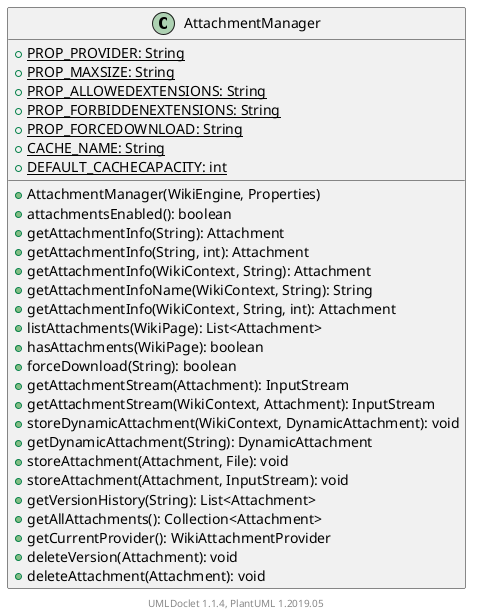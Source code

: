 @startuml

    class AttachmentManager [[AttachmentManager.html]] {
        {static} +PROP_PROVIDER: String
        {static} +PROP_MAXSIZE: String
        {static} +PROP_ALLOWEDEXTENSIONS: String
        {static} +PROP_FORBIDDENEXTENSIONS: String
        {static} +PROP_FORCEDOWNLOAD: String
        {static} +CACHE_NAME: String
        {static} +DEFAULT_CACHECAPACITY: int
        +AttachmentManager(WikiEngine, Properties)
        +attachmentsEnabled(): boolean
        +getAttachmentInfo(String): Attachment
        +getAttachmentInfo(String, int): Attachment
        +getAttachmentInfo(WikiContext, String): Attachment
        +getAttachmentInfoName(WikiContext, String): String
        +getAttachmentInfo(WikiContext, String, int): Attachment
        +listAttachments(WikiPage): List<Attachment>
        +hasAttachments(WikiPage): boolean
        +forceDownload(String): boolean
        +getAttachmentStream(Attachment): InputStream
        +getAttachmentStream(WikiContext, Attachment): InputStream
        +storeDynamicAttachment(WikiContext, DynamicAttachment): void
        +getDynamicAttachment(String): DynamicAttachment
        +storeAttachment(Attachment, File): void
        +storeAttachment(Attachment, InputStream): void
        +getVersionHistory(String): List<Attachment>
        +getAllAttachments(): Collection<Attachment>
        +getCurrentProvider(): WikiAttachmentProvider
        +deleteVersion(Attachment): void
        +deleteAttachment(Attachment): void
    }


    center footer UMLDoclet 1.1.4, PlantUML 1.2019.05
@enduml
